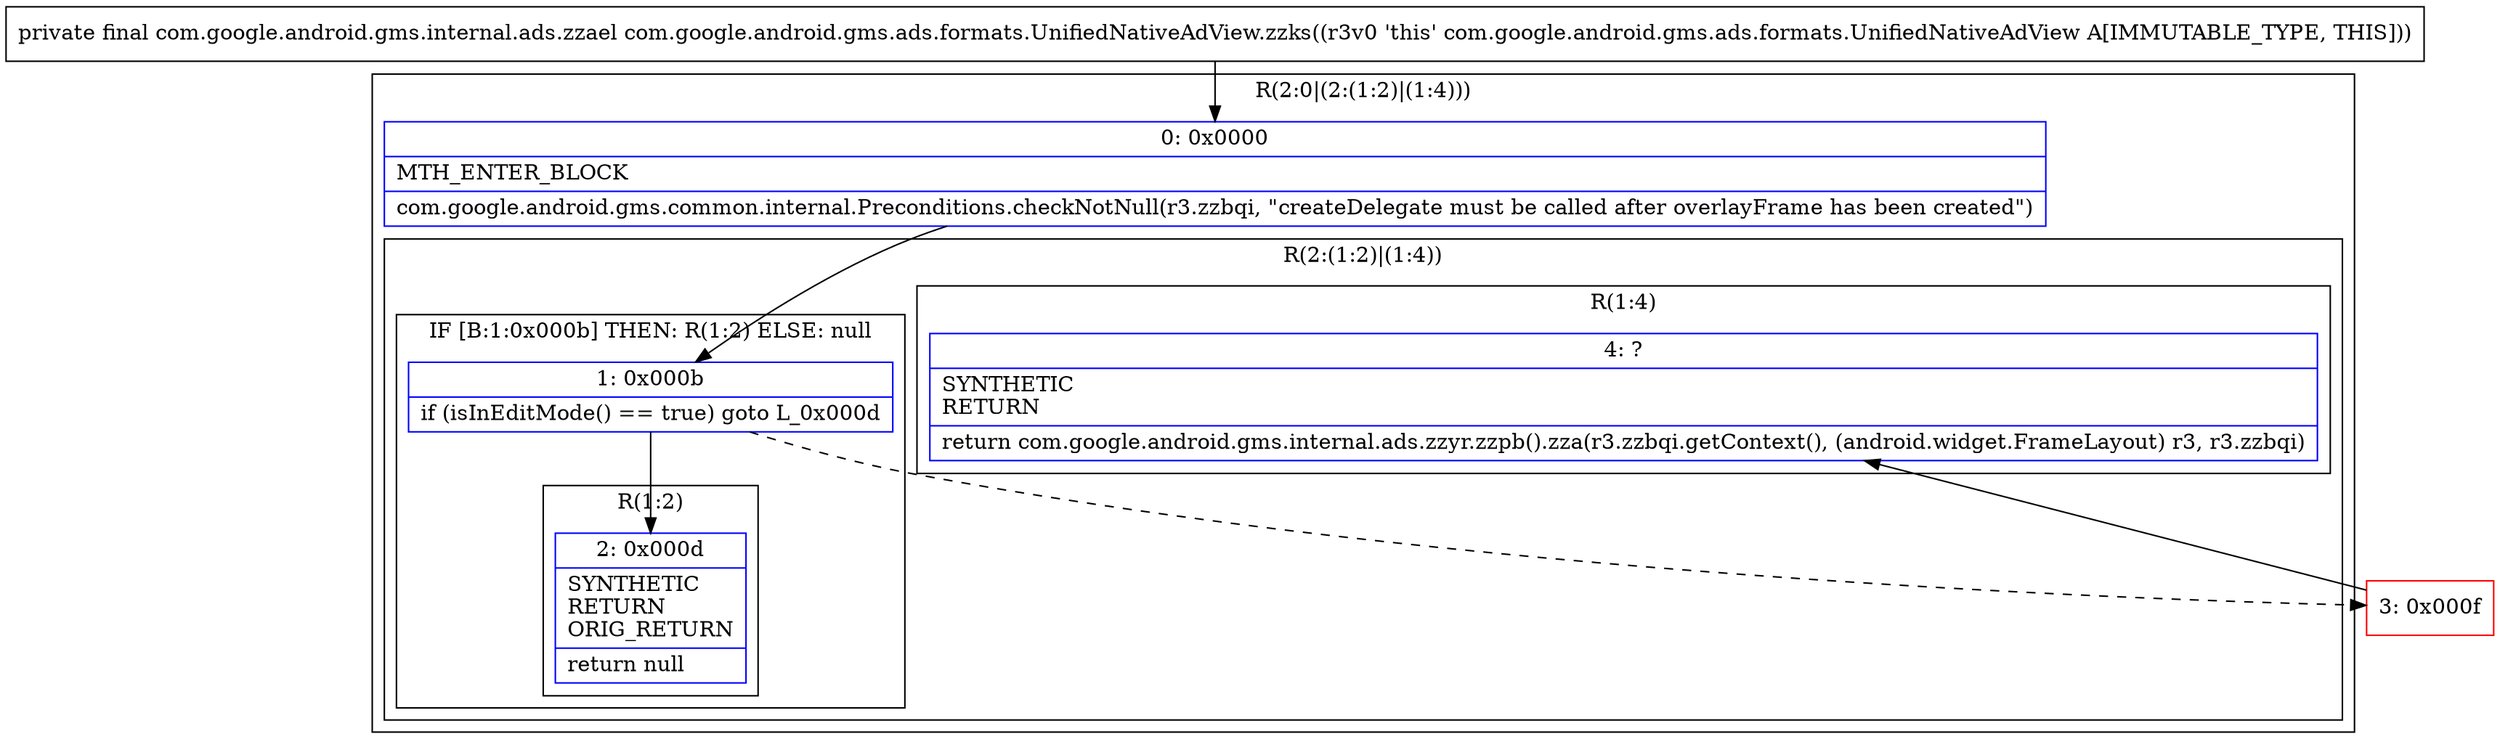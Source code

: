 digraph "CFG forcom.google.android.gms.ads.formats.UnifiedNativeAdView.zzks()Lcom\/google\/android\/gms\/internal\/ads\/zzael;" {
subgraph cluster_Region_618951641 {
label = "R(2:0|(2:(1:2)|(1:4)))";
node [shape=record,color=blue];
Node_0 [shape=record,label="{0\:\ 0x0000|MTH_ENTER_BLOCK\l|com.google.android.gms.common.internal.Preconditions.checkNotNull(r3.zzbqi, \"createDelegate must be called after overlayFrame has been created\")\l}"];
subgraph cluster_Region_227415390 {
label = "R(2:(1:2)|(1:4))";
node [shape=record,color=blue];
subgraph cluster_IfRegion_1446085237 {
label = "IF [B:1:0x000b] THEN: R(1:2) ELSE: null";
node [shape=record,color=blue];
Node_1 [shape=record,label="{1\:\ 0x000b|if (isInEditMode() == true) goto L_0x000d\l}"];
subgraph cluster_Region_1280377250 {
label = "R(1:2)";
node [shape=record,color=blue];
Node_2 [shape=record,label="{2\:\ 0x000d|SYNTHETIC\lRETURN\lORIG_RETURN\l|return null\l}"];
}
}
subgraph cluster_Region_1261230410 {
label = "R(1:4)";
node [shape=record,color=blue];
Node_4 [shape=record,label="{4\:\ ?|SYNTHETIC\lRETURN\l|return com.google.android.gms.internal.ads.zzyr.zzpb().zza(r3.zzbqi.getContext(), (android.widget.FrameLayout) r3, r3.zzbqi)\l}"];
}
}
}
Node_3 [shape=record,color=red,label="{3\:\ 0x000f}"];
MethodNode[shape=record,label="{private final com.google.android.gms.internal.ads.zzael com.google.android.gms.ads.formats.UnifiedNativeAdView.zzks((r3v0 'this' com.google.android.gms.ads.formats.UnifiedNativeAdView A[IMMUTABLE_TYPE, THIS])) }"];
MethodNode -> Node_0;
Node_0 -> Node_1;
Node_1 -> Node_2;
Node_1 -> Node_3[style=dashed];
Node_3 -> Node_4;
}

